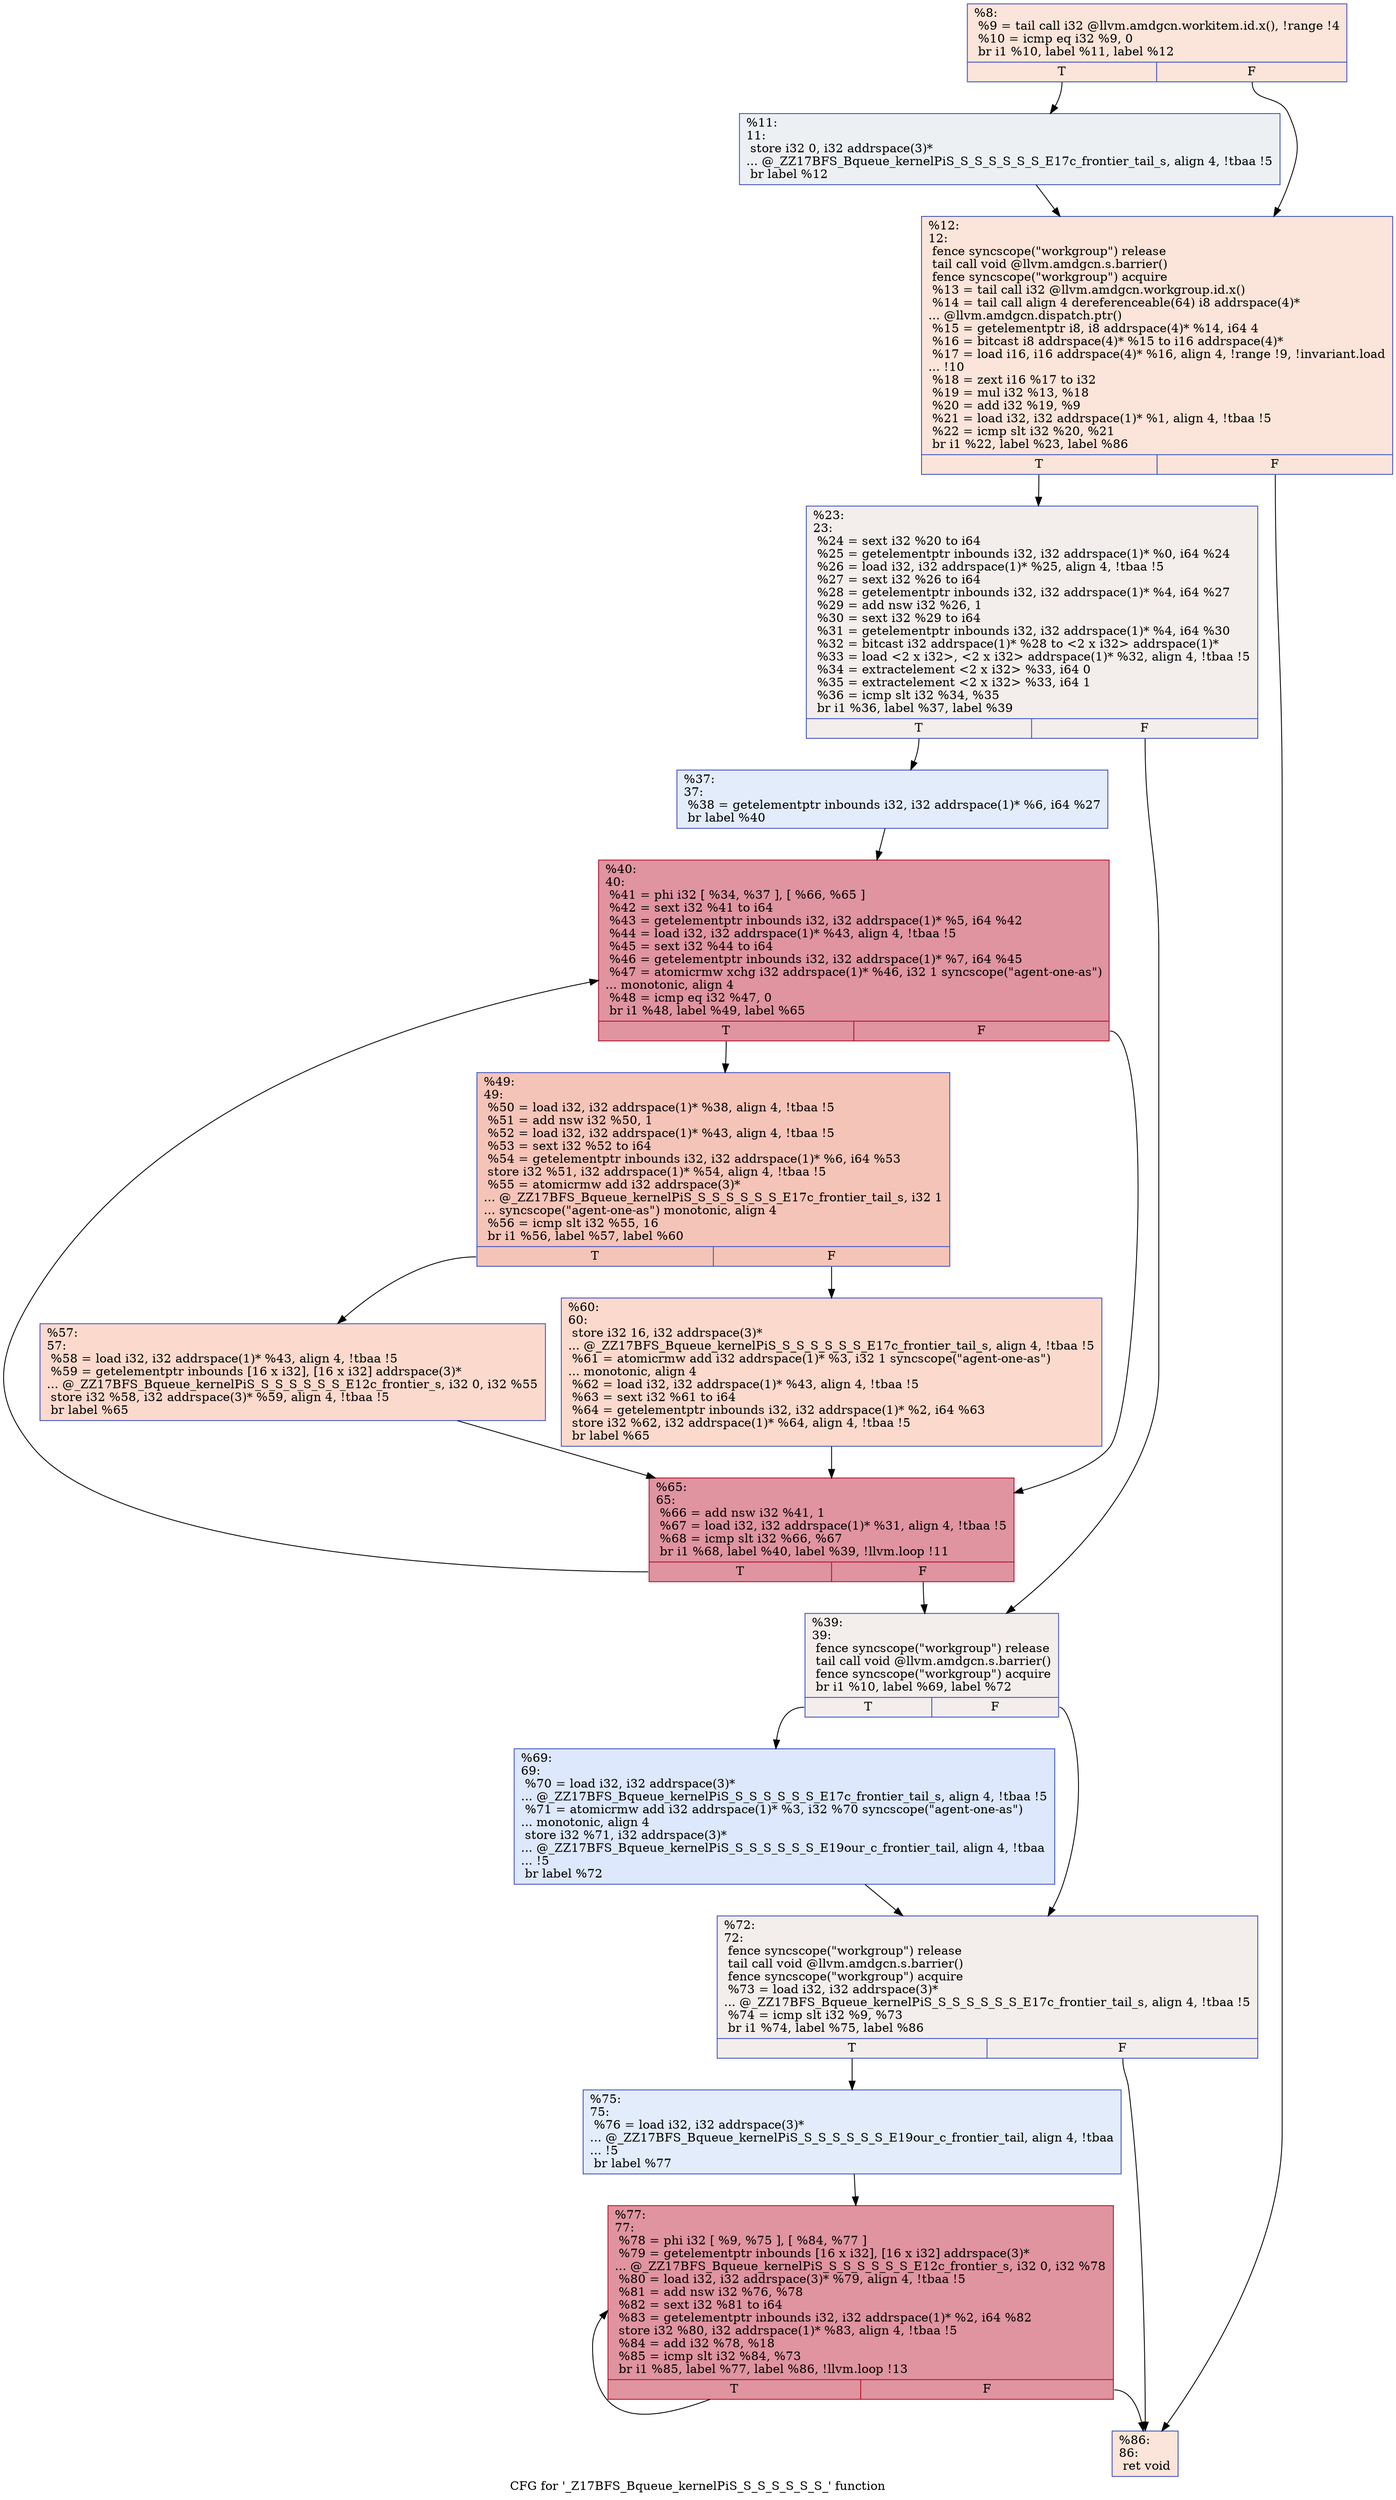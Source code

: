 digraph "CFG for '_Z17BFS_Bqueue_kernelPiS_S_S_S_S_S_S_' function" {
	label="CFG for '_Z17BFS_Bqueue_kernelPiS_S_S_S_S_S_S_' function";

	Node0x4719450 [shape=record,color="#3d50c3ff", style=filled, fillcolor="#f5c1a970",label="{%8:\l  %9 = tail call i32 @llvm.amdgcn.workitem.id.x(), !range !4\l  %10 = icmp eq i32 %9, 0\l  br i1 %10, label %11, label %12\l|{<s0>T|<s1>F}}"];
	Node0x4719450:s0 -> Node0x471a8d0;
	Node0x4719450:s1 -> Node0x471a960;
	Node0x471a8d0 [shape=record,color="#3d50c3ff", style=filled, fillcolor="#d6dce470",label="{%11:\l11:                                               \l  store i32 0, i32 addrspace(3)*\l... @_ZZ17BFS_Bqueue_kernelPiS_S_S_S_S_S_S_E17c_frontier_tail_s, align 4, !tbaa !5\l  br label %12\l}"];
	Node0x471a8d0 -> Node0x471a960;
	Node0x471a960 [shape=record,color="#3d50c3ff", style=filled, fillcolor="#f5c1a970",label="{%12:\l12:                                               \l  fence syncscope(\"workgroup\") release\l  tail call void @llvm.amdgcn.s.barrier()\l  fence syncscope(\"workgroup\") acquire\l  %13 = tail call i32 @llvm.amdgcn.workgroup.id.x()\l  %14 = tail call align 4 dereferenceable(64) i8 addrspace(4)*\l... @llvm.amdgcn.dispatch.ptr()\l  %15 = getelementptr i8, i8 addrspace(4)* %14, i64 4\l  %16 = bitcast i8 addrspace(4)* %15 to i16 addrspace(4)*\l  %17 = load i16, i16 addrspace(4)* %16, align 4, !range !9, !invariant.load\l... !10\l  %18 = zext i16 %17 to i32\l  %19 = mul i32 %13, %18\l  %20 = add i32 %19, %9\l  %21 = load i32, i32 addrspace(1)* %1, align 4, !tbaa !5\l  %22 = icmp slt i32 %20, %21\l  br i1 %22, label %23, label %86\l|{<s0>T|<s1>F}}"];
	Node0x471a960:s0 -> Node0x471ab00;
	Node0x471a960:s1 -> Node0x471c260;
	Node0x471ab00 [shape=record,color="#3d50c3ff", style=filled, fillcolor="#e3d9d370",label="{%23:\l23:                                               \l  %24 = sext i32 %20 to i64\l  %25 = getelementptr inbounds i32, i32 addrspace(1)* %0, i64 %24\l  %26 = load i32, i32 addrspace(1)* %25, align 4, !tbaa !5\l  %27 = sext i32 %26 to i64\l  %28 = getelementptr inbounds i32, i32 addrspace(1)* %4, i64 %27\l  %29 = add nsw i32 %26, 1\l  %30 = sext i32 %29 to i64\l  %31 = getelementptr inbounds i32, i32 addrspace(1)* %4, i64 %30\l  %32 = bitcast i32 addrspace(1)* %28 to \<2 x i32\> addrspace(1)*\l  %33 = load \<2 x i32\>, \<2 x i32\> addrspace(1)* %32, align 4, !tbaa !5\l  %34 = extractelement \<2 x i32\> %33, i64 0\l  %35 = extractelement \<2 x i32\> %33, i64 1\l  %36 = icmp slt i32 %34, %35\l  br i1 %36, label %37, label %39\l|{<s0>T|<s1>F}}"];
	Node0x471ab00:s0 -> Node0x471d180;
	Node0x471ab00:s1 -> Node0x471d210;
	Node0x471d180 [shape=record,color="#3d50c3ff", style=filled, fillcolor="#bfd3f670",label="{%37:\l37:                                               \l  %38 = getelementptr inbounds i32, i32 addrspace(1)* %6, i64 %27\l  br label %40\l}"];
	Node0x471d180 -> Node0x471d3f0;
	Node0x471d210 [shape=record,color="#3d50c3ff", style=filled, fillcolor="#e3d9d370",label="{%39:\l39:                                               \l  fence syncscope(\"workgroup\") release\l  tail call void @llvm.amdgcn.s.barrier()\l  fence syncscope(\"workgroup\") acquire\l  br i1 %10, label %69, label %72\l|{<s0>T|<s1>F}}"];
	Node0x471d210:s0 -> Node0x471d690;
	Node0x471d210:s1 -> Node0x471d6e0;
	Node0x471d3f0 [shape=record,color="#b70d28ff", style=filled, fillcolor="#b70d2870",label="{%40:\l40:                                               \l  %41 = phi i32 [ %34, %37 ], [ %66, %65 ]\l  %42 = sext i32 %41 to i64\l  %43 = getelementptr inbounds i32, i32 addrspace(1)* %5, i64 %42\l  %44 = load i32, i32 addrspace(1)* %43, align 4, !tbaa !5\l  %45 = sext i32 %44 to i64\l  %46 = getelementptr inbounds i32, i32 addrspace(1)* %7, i64 %45\l  %47 = atomicrmw xchg i32 addrspace(1)* %46, i32 1 syncscope(\"agent-one-as\")\l... monotonic, align 4\l  %48 = icmp eq i32 %47, 0\l  br i1 %48, label %49, label %65\l|{<s0>T|<s1>F}}"];
	Node0x471d3f0:s0 -> Node0x471dd40;
	Node0x471d3f0:s1 -> Node0x471d820;
	Node0x471dd40 [shape=record,color="#3d50c3ff", style=filled, fillcolor="#e97a5f70",label="{%49:\l49:                                               \l  %50 = load i32, i32 addrspace(1)* %38, align 4, !tbaa !5\l  %51 = add nsw i32 %50, 1\l  %52 = load i32, i32 addrspace(1)* %43, align 4, !tbaa !5\l  %53 = sext i32 %52 to i64\l  %54 = getelementptr inbounds i32, i32 addrspace(1)* %6, i64 %53\l  store i32 %51, i32 addrspace(1)* %54, align 4, !tbaa !5\l  %55 = atomicrmw add i32 addrspace(3)*\l... @_ZZ17BFS_Bqueue_kernelPiS_S_S_S_S_S_S_E17c_frontier_tail_s, i32 1\l... syncscope(\"agent-one-as\") monotonic, align 4\l  %56 = icmp slt i32 %55, 16\l  br i1 %56, label %57, label %60\l|{<s0>T|<s1>F}}"];
	Node0x471dd40:s0 -> Node0x471e370;
	Node0x471dd40:s1 -> Node0x471e3c0;
	Node0x471e370 [shape=record,color="#3d50c3ff", style=filled, fillcolor="#f7ac8e70",label="{%57:\l57:                                               \l  %58 = load i32, i32 addrspace(1)* %43, align 4, !tbaa !5\l  %59 = getelementptr inbounds [16 x i32], [16 x i32] addrspace(3)*\l... @_ZZ17BFS_Bqueue_kernelPiS_S_S_S_S_S_S_E12c_frontier_s, i32 0, i32 %55\l  store i32 %58, i32 addrspace(3)* %59, align 4, !tbaa !5\l  br label %65\l}"];
	Node0x471e370 -> Node0x471d820;
	Node0x471e3c0 [shape=record,color="#3d50c3ff", style=filled, fillcolor="#f7ac8e70",label="{%60:\l60:                                               \l  store i32 16, i32 addrspace(3)*\l... @_ZZ17BFS_Bqueue_kernelPiS_S_S_S_S_S_S_E17c_frontier_tail_s, align 4, !tbaa !5\l  %61 = atomicrmw add i32 addrspace(1)* %3, i32 1 syncscope(\"agent-one-as\")\l... monotonic, align 4\l  %62 = load i32, i32 addrspace(1)* %43, align 4, !tbaa !5\l  %63 = sext i32 %61 to i64\l  %64 = getelementptr inbounds i32, i32 addrspace(1)* %2, i64 %63\l  store i32 %62, i32 addrspace(1)* %64, align 4, !tbaa !5\l  br label %65\l}"];
	Node0x471e3c0 -> Node0x471d820;
	Node0x471d820 [shape=record,color="#b70d28ff", style=filled, fillcolor="#b70d2870",label="{%65:\l65:                                               \l  %66 = add nsw i32 %41, 1\l  %67 = load i32, i32 addrspace(1)* %31, align 4, !tbaa !5\l  %68 = icmp slt i32 %66, %67\l  br i1 %68, label %40, label %39, !llvm.loop !11\l|{<s0>T|<s1>F}}"];
	Node0x471d820:s0 -> Node0x471d3f0;
	Node0x471d820:s1 -> Node0x471d210;
	Node0x471d690 [shape=record,color="#3d50c3ff", style=filled, fillcolor="#b2ccfb70",label="{%69:\l69:                                               \l  %70 = load i32, i32 addrspace(3)*\l... @_ZZ17BFS_Bqueue_kernelPiS_S_S_S_S_S_S_E17c_frontier_tail_s, align 4, !tbaa !5\l  %71 = atomicrmw add i32 addrspace(1)* %3, i32 %70 syncscope(\"agent-one-as\")\l... monotonic, align 4\l  store i32 %71, i32 addrspace(3)*\l... @_ZZ17BFS_Bqueue_kernelPiS_S_S_S_S_S_S_E19our_c_frontier_tail, align 4, !tbaa\l... !5\l  br label %72\l}"];
	Node0x471d690 -> Node0x471d6e0;
	Node0x471d6e0 [shape=record,color="#3d50c3ff", style=filled, fillcolor="#e3d9d370",label="{%72:\l72:                                               \l  fence syncscope(\"workgroup\") release\l  tail call void @llvm.amdgcn.s.barrier()\l  fence syncscope(\"workgroup\") acquire\l  %73 = load i32, i32 addrspace(3)*\l... @_ZZ17BFS_Bqueue_kernelPiS_S_S_S_S_S_S_E17c_frontier_tail_s, align 4, !tbaa !5\l  %74 = icmp slt i32 %9, %73\l  br i1 %74, label %75, label %86\l|{<s0>T|<s1>F}}"];
	Node0x471d6e0:s0 -> Node0x471f4a0;
	Node0x471d6e0:s1 -> Node0x471c260;
	Node0x471f4a0 [shape=record,color="#3d50c3ff", style=filled, fillcolor="#bfd3f670",label="{%75:\l75:                                               \l  %76 = load i32, i32 addrspace(3)*\l... @_ZZ17BFS_Bqueue_kernelPiS_S_S_S_S_S_S_E19our_c_frontier_tail, align 4, !tbaa\l... !5\l  br label %77\l}"];
	Node0x471f4a0 -> Node0x471f610;
	Node0x471f610 [shape=record,color="#b70d28ff", style=filled, fillcolor="#b70d2870",label="{%77:\l77:                                               \l  %78 = phi i32 [ %9, %75 ], [ %84, %77 ]\l  %79 = getelementptr inbounds [16 x i32], [16 x i32] addrspace(3)*\l... @_ZZ17BFS_Bqueue_kernelPiS_S_S_S_S_S_S_E12c_frontier_s, i32 0, i32 %78\l  %80 = load i32, i32 addrspace(3)* %79, align 4, !tbaa !5\l  %81 = add nsw i32 %76, %78\l  %82 = sext i32 %81 to i64\l  %83 = getelementptr inbounds i32, i32 addrspace(1)* %2, i64 %82\l  store i32 %80, i32 addrspace(1)* %83, align 4, !tbaa !5\l  %84 = add i32 %78, %18\l  %85 = icmp slt i32 %84, %73\l  br i1 %85, label %77, label %86, !llvm.loop !13\l|{<s0>T|<s1>F}}"];
	Node0x471f610:s0 -> Node0x471f610;
	Node0x471f610:s1 -> Node0x471c260;
	Node0x471c260 [shape=record,color="#3d50c3ff", style=filled, fillcolor="#f5c1a970",label="{%86:\l86:                                               \l  ret void\l}"];
}

